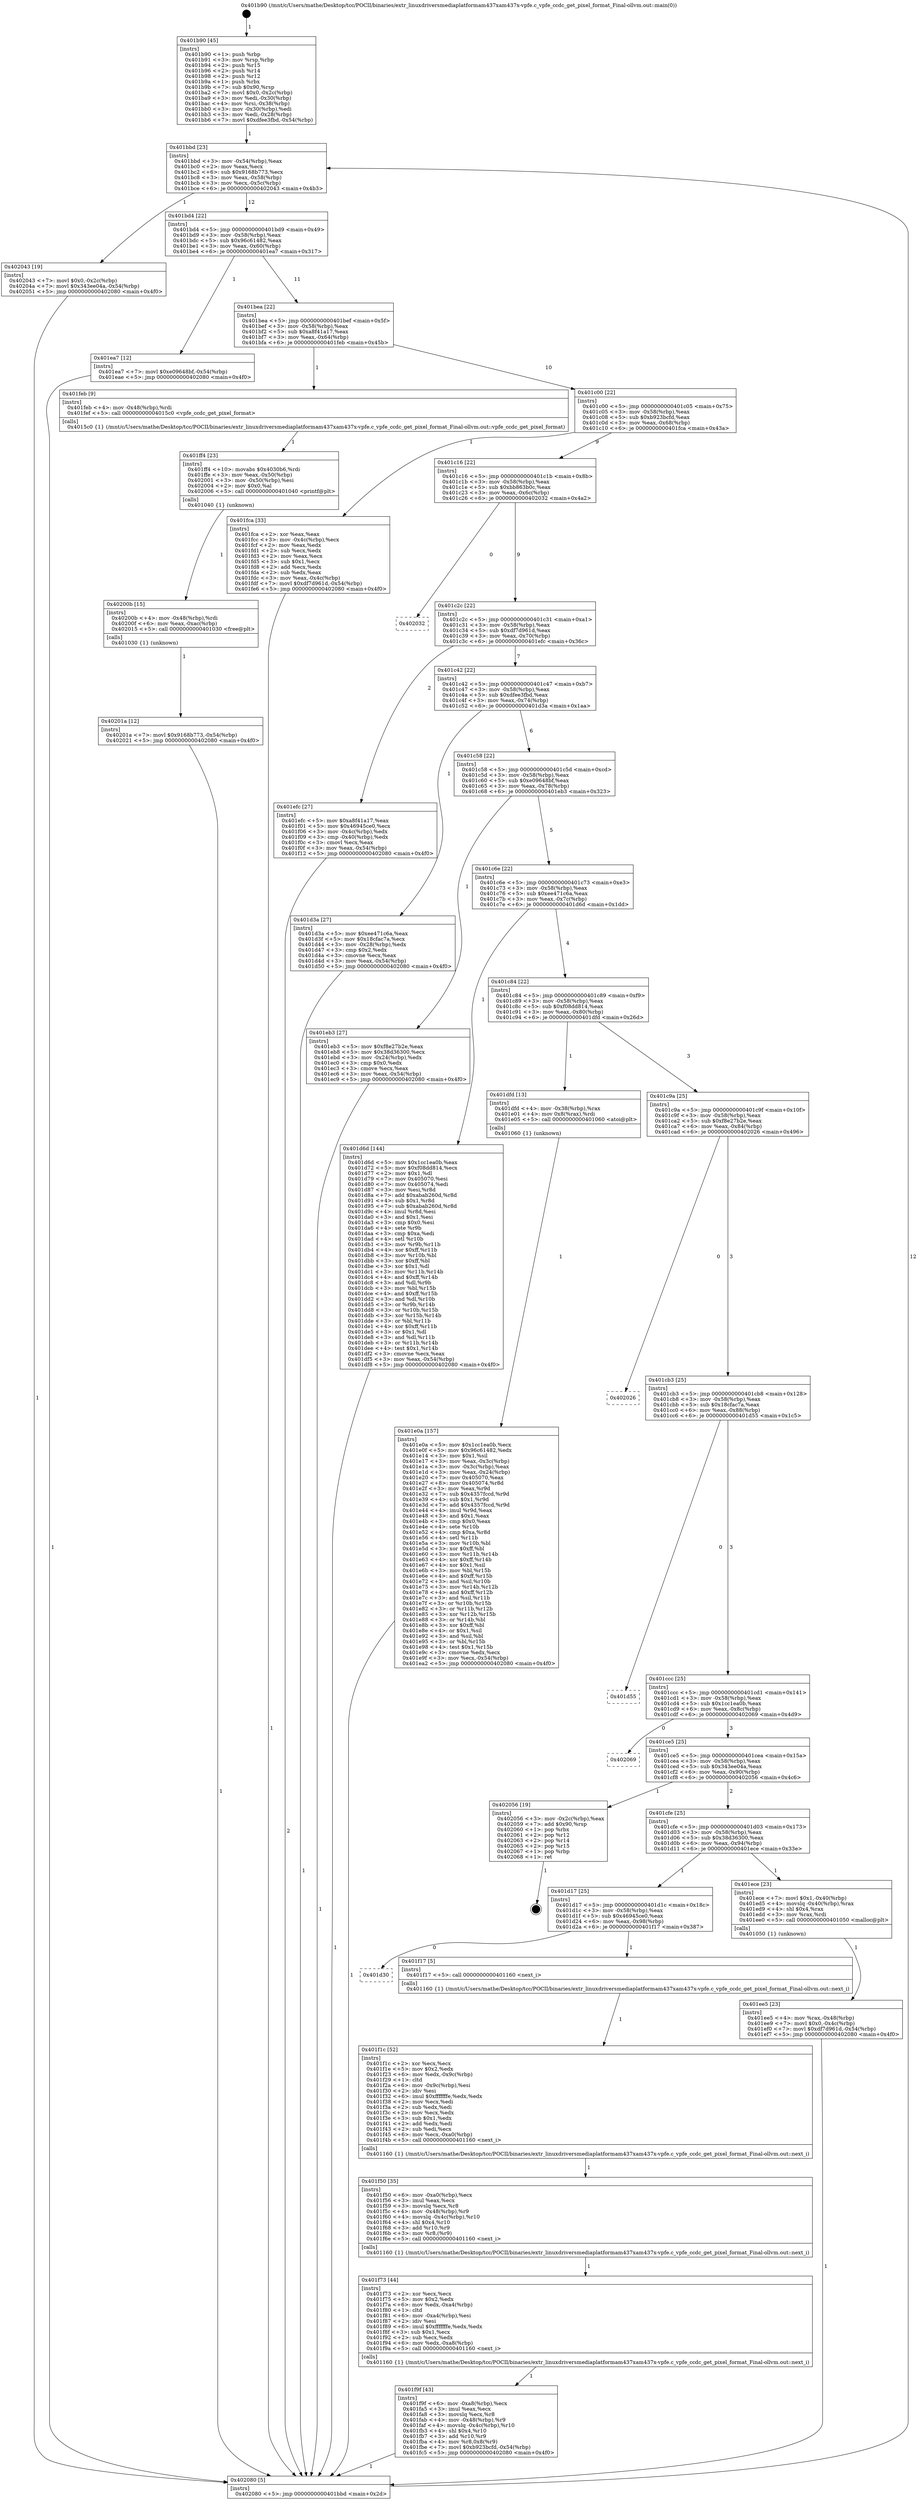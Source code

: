 digraph "0x401b90" {
  label = "0x401b90 (/mnt/c/Users/mathe/Desktop/tcc/POCII/binaries/extr_linuxdriversmediaplatformam437xam437x-vpfe.c_vpfe_ccdc_get_pixel_format_Final-ollvm.out::main(0))"
  labelloc = "t"
  node[shape=record]

  Entry [label="",width=0.3,height=0.3,shape=circle,fillcolor=black,style=filled]
  "0x401bbd" [label="{
     0x401bbd [23]\l
     | [instrs]\l
     &nbsp;&nbsp;0x401bbd \<+3\>: mov -0x54(%rbp),%eax\l
     &nbsp;&nbsp;0x401bc0 \<+2\>: mov %eax,%ecx\l
     &nbsp;&nbsp;0x401bc2 \<+6\>: sub $0x9168b773,%ecx\l
     &nbsp;&nbsp;0x401bc8 \<+3\>: mov %eax,-0x58(%rbp)\l
     &nbsp;&nbsp;0x401bcb \<+3\>: mov %ecx,-0x5c(%rbp)\l
     &nbsp;&nbsp;0x401bce \<+6\>: je 0000000000402043 \<main+0x4b3\>\l
  }"]
  "0x402043" [label="{
     0x402043 [19]\l
     | [instrs]\l
     &nbsp;&nbsp;0x402043 \<+7\>: movl $0x0,-0x2c(%rbp)\l
     &nbsp;&nbsp;0x40204a \<+7\>: movl $0x343ee04a,-0x54(%rbp)\l
     &nbsp;&nbsp;0x402051 \<+5\>: jmp 0000000000402080 \<main+0x4f0\>\l
  }"]
  "0x401bd4" [label="{
     0x401bd4 [22]\l
     | [instrs]\l
     &nbsp;&nbsp;0x401bd4 \<+5\>: jmp 0000000000401bd9 \<main+0x49\>\l
     &nbsp;&nbsp;0x401bd9 \<+3\>: mov -0x58(%rbp),%eax\l
     &nbsp;&nbsp;0x401bdc \<+5\>: sub $0x96c61482,%eax\l
     &nbsp;&nbsp;0x401be1 \<+3\>: mov %eax,-0x60(%rbp)\l
     &nbsp;&nbsp;0x401be4 \<+6\>: je 0000000000401ea7 \<main+0x317\>\l
  }"]
  Exit [label="",width=0.3,height=0.3,shape=circle,fillcolor=black,style=filled,peripheries=2]
  "0x401ea7" [label="{
     0x401ea7 [12]\l
     | [instrs]\l
     &nbsp;&nbsp;0x401ea7 \<+7\>: movl $0xe09648bf,-0x54(%rbp)\l
     &nbsp;&nbsp;0x401eae \<+5\>: jmp 0000000000402080 \<main+0x4f0\>\l
  }"]
  "0x401bea" [label="{
     0x401bea [22]\l
     | [instrs]\l
     &nbsp;&nbsp;0x401bea \<+5\>: jmp 0000000000401bef \<main+0x5f\>\l
     &nbsp;&nbsp;0x401bef \<+3\>: mov -0x58(%rbp),%eax\l
     &nbsp;&nbsp;0x401bf2 \<+5\>: sub $0xa8f41a17,%eax\l
     &nbsp;&nbsp;0x401bf7 \<+3\>: mov %eax,-0x64(%rbp)\l
     &nbsp;&nbsp;0x401bfa \<+6\>: je 0000000000401feb \<main+0x45b\>\l
  }"]
  "0x40201a" [label="{
     0x40201a [12]\l
     | [instrs]\l
     &nbsp;&nbsp;0x40201a \<+7\>: movl $0x9168b773,-0x54(%rbp)\l
     &nbsp;&nbsp;0x402021 \<+5\>: jmp 0000000000402080 \<main+0x4f0\>\l
  }"]
  "0x401feb" [label="{
     0x401feb [9]\l
     | [instrs]\l
     &nbsp;&nbsp;0x401feb \<+4\>: mov -0x48(%rbp),%rdi\l
     &nbsp;&nbsp;0x401fef \<+5\>: call 00000000004015c0 \<vpfe_ccdc_get_pixel_format\>\l
     | [calls]\l
     &nbsp;&nbsp;0x4015c0 \{1\} (/mnt/c/Users/mathe/Desktop/tcc/POCII/binaries/extr_linuxdriversmediaplatformam437xam437x-vpfe.c_vpfe_ccdc_get_pixel_format_Final-ollvm.out::vpfe_ccdc_get_pixel_format)\l
  }"]
  "0x401c00" [label="{
     0x401c00 [22]\l
     | [instrs]\l
     &nbsp;&nbsp;0x401c00 \<+5\>: jmp 0000000000401c05 \<main+0x75\>\l
     &nbsp;&nbsp;0x401c05 \<+3\>: mov -0x58(%rbp),%eax\l
     &nbsp;&nbsp;0x401c08 \<+5\>: sub $0xb923bcfd,%eax\l
     &nbsp;&nbsp;0x401c0d \<+3\>: mov %eax,-0x68(%rbp)\l
     &nbsp;&nbsp;0x401c10 \<+6\>: je 0000000000401fca \<main+0x43a\>\l
  }"]
  "0x40200b" [label="{
     0x40200b [15]\l
     | [instrs]\l
     &nbsp;&nbsp;0x40200b \<+4\>: mov -0x48(%rbp),%rdi\l
     &nbsp;&nbsp;0x40200f \<+6\>: mov %eax,-0xac(%rbp)\l
     &nbsp;&nbsp;0x402015 \<+5\>: call 0000000000401030 \<free@plt\>\l
     | [calls]\l
     &nbsp;&nbsp;0x401030 \{1\} (unknown)\l
  }"]
  "0x401fca" [label="{
     0x401fca [33]\l
     | [instrs]\l
     &nbsp;&nbsp;0x401fca \<+2\>: xor %eax,%eax\l
     &nbsp;&nbsp;0x401fcc \<+3\>: mov -0x4c(%rbp),%ecx\l
     &nbsp;&nbsp;0x401fcf \<+2\>: mov %eax,%edx\l
     &nbsp;&nbsp;0x401fd1 \<+2\>: sub %ecx,%edx\l
     &nbsp;&nbsp;0x401fd3 \<+2\>: mov %eax,%ecx\l
     &nbsp;&nbsp;0x401fd5 \<+3\>: sub $0x1,%ecx\l
     &nbsp;&nbsp;0x401fd8 \<+2\>: add %ecx,%edx\l
     &nbsp;&nbsp;0x401fda \<+2\>: sub %edx,%eax\l
     &nbsp;&nbsp;0x401fdc \<+3\>: mov %eax,-0x4c(%rbp)\l
     &nbsp;&nbsp;0x401fdf \<+7\>: movl $0xdf7d961d,-0x54(%rbp)\l
     &nbsp;&nbsp;0x401fe6 \<+5\>: jmp 0000000000402080 \<main+0x4f0\>\l
  }"]
  "0x401c16" [label="{
     0x401c16 [22]\l
     | [instrs]\l
     &nbsp;&nbsp;0x401c16 \<+5\>: jmp 0000000000401c1b \<main+0x8b\>\l
     &nbsp;&nbsp;0x401c1b \<+3\>: mov -0x58(%rbp),%eax\l
     &nbsp;&nbsp;0x401c1e \<+5\>: sub $0xbb863b0c,%eax\l
     &nbsp;&nbsp;0x401c23 \<+3\>: mov %eax,-0x6c(%rbp)\l
     &nbsp;&nbsp;0x401c26 \<+6\>: je 0000000000402032 \<main+0x4a2\>\l
  }"]
  "0x401ff4" [label="{
     0x401ff4 [23]\l
     | [instrs]\l
     &nbsp;&nbsp;0x401ff4 \<+10\>: movabs $0x4030b6,%rdi\l
     &nbsp;&nbsp;0x401ffe \<+3\>: mov %eax,-0x50(%rbp)\l
     &nbsp;&nbsp;0x402001 \<+3\>: mov -0x50(%rbp),%esi\l
     &nbsp;&nbsp;0x402004 \<+2\>: mov $0x0,%al\l
     &nbsp;&nbsp;0x402006 \<+5\>: call 0000000000401040 \<printf@plt\>\l
     | [calls]\l
     &nbsp;&nbsp;0x401040 \{1\} (unknown)\l
  }"]
  "0x402032" [label="{
     0x402032\l
  }", style=dashed]
  "0x401c2c" [label="{
     0x401c2c [22]\l
     | [instrs]\l
     &nbsp;&nbsp;0x401c2c \<+5\>: jmp 0000000000401c31 \<main+0xa1\>\l
     &nbsp;&nbsp;0x401c31 \<+3\>: mov -0x58(%rbp),%eax\l
     &nbsp;&nbsp;0x401c34 \<+5\>: sub $0xdf7d961d,%eax\l
     &nbsp;&nbsp;0x401c39 \<+3\>: mov %eax,-0x70(%rbp)\l
     &nbsp;&nbsp;0x401c3c \<+6\>: je 0000000000401efc \<main+0x36c\>\l
  }"]
  "0x401f9f" [label="{
     0x401f9f [43]\l
     | [instrs]\l
     &nbsp;&nbsp;0x401f9f \<+6\>: mov -0xa8(%rbp),%ecx\l
     &nbsp;&nbsp;0x401fa5 \<+3\>: imul %eax,%ecx\l
     &nbsp;&nbsp;0x401fa8 \<+3\>: movslq %ecx,%r8\l
     &nbsp;&nbsp;0x401fab \<+4\>: mov -0x48(%rbp),%r9\l
     &nbsp;&nbsp;0x401faf \<+4\>: movslq -0x4c(%rbp),%r10\l
     &nbsp;&nbsp;0x401fb3 \<+4\>: shl $0x4,%r10\l
     &nbsp;&nbsp;0x401fb7 \<+3\>: add %r10,%r9\l
     &nbsp;&nbsp;0x401fba \<+4\>: mov %r8,0x8(%r9)\l
     &nbsp;&nbsp;0x401fbe \<+7\>: movl $0xb923bcfd,-0x54(%rbp)\l
     &nbsp;&nbsp;0x401fc5 \<+5\>: jmp 0000000000402080 \<main+0x4f0\>\l
  }"]
  "0x401efc" [label="{
     0x401efc [27]\l
     | [instrs]\l
     &nbsp;&nbsp;0x401efc \<+5\>: mov $0xa8f41a17,%eax\l
     &nbsp;&nbsp;0x401f01 \<+5\>: mov $0x46945ce0,%ecx\l
     &nbsp;&nbsp;0x401f06 \<+3\>: mov -0x4c(%rbp),%edx\l
     &nbsp;&nbsp;0x401f09 \<+3\>: cmp -0x40(%rbp),%edx\l
     &nbsp;&nbsp;0x401f0c \<+3\>: cmovl %ecx,%eax\l
     &nbsp;&nbsp;0x401f0f \<+3\>: mov %eax,-0x54(%rbp)\l
     &nbsp;&nbsp;0x401f12 \<+5\>: jmp 0000000000402080 \<main+0x4f0\>\l
  }"]
  "0x401c42" [label="{
     0x401c42 [22]\l
     | [instrs]\l
     &nbsp;&nbsp;0x401c42 \<+5\>: jmp 0000000000401c47 \<main+0xb7\>\l
     &nbsp;&nbsp;0x401c47 \<+3\>: mov -0x58(%rbp),%eax\l
     &nbsp;&nbsp;0x401c4a \<+5\>: sub $0xdfee3fbd,%eax\l
     &nbsp;&nbsp;0x401c4f \<+3\>: mov %eax,-0x74(%rbp)\l
     &nbsp;&nbsp;0x401c52 \<+6\>: je 0000000000401d3a \<main+0x1aa\>\l
  }"]
  "0x401f73" [label="{
     0x401f73 [44]\l
     | [instrs]\l
     &nbsp;&nbsp;0x401f73 \<+2\>: xor %ecx,%ecx\l
     &nbsp;&nbsp;0x401f75 \<+5\>: mov $0x2,%edx\l
     &nbsp;&nbsp;0x401f7a \<+6\>: mov %edx,-0xa4(%rbp)\l
     &nbsp;&nbsp;0x401f80 \<+1\>: cltd\l
     &nbsp;&nbsp;0x401f81 \<+6\>: mov -0xa4(%rbp),%esi\l
     &nbsp;&nbsp;0x401f87 \<+2\>: idiv %esi\l
     &nbsp;&nbsp;0x401f89 \<+6\>: imul $0xfffffffe,%edx,%edx\l
     &nbsp;&nbsp;0x401f8f \<+3\>: sub $0x1,%ecx\l
     &nbsp;&nbsp;0x401f92 \<+2\>: sub %ecx,%edx\l
     &nbsp;&nbsp;0x401f94 \<+6\>: mov %edx,-0xa8(%rbp)\l
     &nbsp;&nbsp;0x401f9a \<+5\>: call 0000000000401160 \<next_i\>\l
     | [calls]\l
     &nbsp;&nbsp;0x401160 \{1\} (/mnt/c/Users/mathe/Desktop/tcc/POCII/binaries/extr_linuxdriversmediaplatformam437xam437x-vpfe.c_vpfe_ccdc_get_pixel_format_Final-ollvm.out::next_i)\l
  }"]
  "0x401d3a" [label="{
     0x401d3a [27]\l
     | [instrs]\l
     &nbsp;&nbsp;0x401d3a \<+5\>: mov $0xee471c6a,%eax\l
     &nbsp;&nbsp;0x401d3f \<+5\>: mov $0x18cfac7a,%ecx\l
     &nbsp;&nbsp;0x401d44 \<+3\>: mov -0x28(%rbp),%edx\l
     &nbsp;&nbsp;0x401d47 \<+3\>: cmp $0x2,%edx\l
     &nbsp;&nbsp;0x401d4a \<+3\>: cmovne %ecx,%eax\l
     &nbsp;&nbsp;0x401d4d \<+3\>: mov %eax,-0x54(%rbp)\l
     &nbsp;&nbsp;0x401d50 \<+5\>: jmp 0000000000402080 \<main+0x4f0\>\l
  }"]
  "0x401c58" [label="{
     0x401c58 [22]\l
     | [instrs]\l
     &nbsp;&nbsp;0x401c58 \<+5\>: jmp 0000000000401c5d \<main+0xcd\>\l
     &nbsp;&nbsp;0x401c5d \<+3\>: mov -0x58(%rbp),%eax\l
     &nbsp;&nbsp;0x401c60 \<+5\>: sub $0xe09648bf,%eax\l
     &nbsp;&nbsp;0x401c65 \<+3\>: mov %eax,-0x78(%rbp)\l
     &nbsp;&nbsp;0x401c68 \<+6\>: je 0000000000401eb3 \<main+0x323\>\l
  }"]
  "0x402080" [label="{
     0x402080 [5]\l
     | [instrs]\l
     &nbsp;&nbsp;0x402080 \<+5\>: jmp 0000000000401bbd \<main+0x2d\>\l
  }"]
  "0x401b90" [label="{
     0x401b90 [45]\l
     | [instrs]\l
     &nbsp;&nbsp;0x401b90 \<+1\>: push %rbp\l
     &nbsp;&nbsp;0x401b91 \<+3\>: mov %rsp,%rbp\l
     &nbsp;&nbsp;0x401b94 \<+2\>: push %r15\l
     &nbsp;&nbsp;0x401b96 \<+2\>: push %r14\l
     &nbsp;&nbsp;0x401b98 \<+2\>: push %r12\l
     &nbsp;&nbsp;0x401b9a \<+1\>: push %rbx\l
     &nbsp;&nbsp;0x401b9b \<+7\>: sub $0x90,%rsp\l
     &nbsp;&nbsp;0x401ba2 \<+7\>: movl $0x0,-0x2c(%rbp)\l
     &nbsp;&nbsp;0x401ba9 \<+3\>: mov %edi,-0x30(%rbp)\l
     &nbsp;&nbsp;0x401bac \<+4\>: mov %rsi,-0x38(%rbp)\l
     &nbsp;&nbsp;0x401bb0 \<+3\>: mov -0x30(%rbp),%edi\l
     &nbsp;&nbsp;0x401bb3 \<+3\>: mov %edi,-0x28(%rbp)\l
     &nbsp;&nbsp;0x401bb6 \<+7\>: movl $0xdfee3fbd,-0x54(%rbp)\l
  }"]
  "0x401f50" [label="{
     0x401f50 [35]\l
     | [instrs]\l
     &nbsp;&nbsp;0x401f50 \<+6\>: mov -0xa0(%rbp),%ecx\l
     &nbsp;&nbsp;0x401f56 \<+3\>: imul %eax,%ecx\l
     &nbsp;&nbsp;0x401f59 \<+3\>: movslq %ecx,%r8\l
     &nbsp;&nbsp;0x401f5c \<+4\>: mov -0x48(%rbp),%r9\l
     &nbsp;&nbsp;0x401f60 \<+4\>: movslq -0x4c(%rbp),%r10\l
     &nbsp;&nbsp;0x401f64 \<+4\>: shl $0x4,%r10\l
     &nbsp;&nbsp;0x401f68 \<+3\>: add %r10,%r9\l
     &nbsp;&nbsp;0x401f6b \<+3\>: mov %r8,(%r9)\l
     &nbsp;&nbsp;0x401f6e \<+5\>: call 0000000000401160 \<next_i\>\l
     | [calls]\l
     &nbsp;&nbsp;0x401160 \{1\} (/mnt/c/Users/mathe/Desktop/tcc/POCII/binaries/extr_linuxdriversmediaplatformam437xam437x-vpfe.c_vpfe_ccdc_get_pixel_format_Final-ollvm.out::next_i)\l
  }"]
  "0x401eb3" [label="{
     0x401eb3 [27]\l
     | [instrs]\l
     &nbsp;&nbsp;0x401eb3 \<+5\>: mov $0xf8e27b2e,%eax\l
     &nbsp;&nbsp;0x401eb8 \<+5\>: mov $0x38d36300,%ecx\l
     &nbsp;&nbsp;0x401ebd \<+3\>: mov -0x24(%rbp),%edx\l
     &nbsp;&nbsp;0x401ec0 \<+3\>: cmp $0x0,%edx\l
     &nbsp;&nbsp;0x401ec3 \<+3\>: cmove %ecx,%eax\l
     &nbsp;&nbsp;0x401ec6 \<+3\>: mov %eax,-0x54(%rbp)\l
     &nbsp;&nbsp;0x401ec9 \<+5\>: jmp 0000000000402080 \<main+0x4f0\>\l
  }"]
  "0x401c6e" [label="{
     0x401c6e [22]\l
     | [instrs]\l
     &nbsp;&nbsp;0x401c6e \<+5\>: jmp 0000000000401c73 \<main+0xe3\>\l
     &nbsp;&nbsp;0x401c73 \<+3\>: mov -0x58(%rbp),%eax\l
     &nbsp;&nbsp;0x401c76 \<+5\>: sub $0xee471c6a,%eax\l
     &nbsp;&nbsp;0x401c7b \<+3\>: mov %eax,-0x7c(%rbp)\l
     &nbsp;&nbsp;0x401c7e \<+6\>: je 0000000000401d6d \<main+0x1dd\>\l
  }"]
  "0x401f1c" [label="{
     0x401f1c [52]\l
     | [instrs]\l
     &nbsp;&nbsp;0x401f1c \<+2\>: xor %ecx,%ecx\l
     &nbsp;&nbsp;0x401f1e \<+5\>: mov $0x2,%edx\l
     &nbsp;&nbsp;0x401f23 \<+6\>: mov %edx,-0x9c(%rbp)\l
     &nbsp;&nbsp;0x401f29 \<+1\>: cltd\l
     &nbsp;&nbsp;0x401f2a \<+6\>: mov -0x9c(%rbp),%esi\l
     &nbsp;&nbsp;0x401f30 \<+2\>: idiv %esi\l
     &nbsp;&nbsp;0x401f32 \<+6\>: imul $0xfffffffe,%edx,%edx\l
     &nbsp;&nbsp;0x401f38 \<+2\>: mov %ecx,%edi\l
     &nbsp;&nbsp;0x401f3a \<+2\>: sub %edx,%edi\l
     &nbsp;&nbsp;0x401f3c \<+2\>: mov %ecx,%edx\l
     &nbsp;&nbsp;0x401f3e \<+3\>: sub $0x1,%edx\l
     &nbsp;&nbsp;0x401f41 \<+2\>: add %edx,%edi\l
     &nbsp;&nbsp;0x401f43 \<+2\>: sub %edi,%ecx\l
     &nbsp;&nbsp;0x401f45 \<+6\>: mov %ecx,-0xa0(%rbp)\l
     &nbsp;&nbsp;0x401f4b \<+5\>: call 0000000000401160 \<next_i\>\l
     | [calls]\l
     &nbsp;&nbsp;0x401160 \{1\} (/mnt/c/Users/mathe/Desktop/tcc/POCII/binaries/extr_linuxdriversmediaplatformam437xam437x-vpfe.c_vpfe_ccdc_get_pixel_format_Final-ollvm.out::next_i)\l
  }"]
  "0x401d6d" [label="{
     0x401d6d [144]\l
     | [instrs]\l
     &nbsp;&nbsp;0x401d6d \<+5\>: mov $0x1cc1ea0b,%eax\l
     &nbsp;&nbsp;0x401d72 \<+5\>: mov $0xf08dd814,%ecx\l
     &nbsp;&nbsp;0x401d77 \<+2\>: mov $0x1,%dl\l
     &nbsp;&nbsp;0x401d79 \<+7\>: mov 0x405070,%esi\l
     &nbsp;&nbsp;0x401d80 \<+7\>: mov 0x405074,%edi\l
     &nbsp;&nbsp;0x401d87 \<+3\>: mov %esi,%r8d\l
     &nbsp;&nbsp;0x401d8a \<+7\>: add $0xabab260d,%r8d\l
     &nbsp;&nbsp;0x401d91 \<+4\>: sub $0x1,%r8d\l
     &nbsp;&nbsp;0x401d95 \<+7\>: sub $0xabab260d,%r8d\l
     &nbsp;&nbsp;0x401d9c \<+4\>: imul %r8d,%esi\l
     &nbsp;&nbsp;0x401da0 \<+3\>: and $0x1,%esi\l
     &nbsp;&nbsp;0x401da3 \<+3\>: cmp $0x0,%esi\l
     &nbsp;&nbsp;0x401da6 \<+4\>: sete %r9b\l
     &nbsp;&nbsp;0x401daa \<+3\>: cmp $0xa,%edi\l
     &nbsp;&nbsp;0x401dad \<+4\>: setl %r10b\l
     &nbsp;&nbsp;0x401db1 \<+3\>: mov %r9b,%r11b\l
     &nbsp;&nbsp;0x401db4 \<+4\>: xor $0xff,%r11b\l
     &nbsp;&nbsp;0x401db8 \<+3\>: mov %r10b,%bl\l
     &nbsp;&nbsp;0x401dbb \<+3\>: xor $0xff,%bl\l
     &nbsp;&nbsp;0x401dbe \<+3\>: xor $0x1,%dl\l
     &nbsp;&nbsp;0x401dc1 \<+3\>: mov %r11b,%r14b\l
     &nbsp;&nbsp;0x401dc4 \<+4\>: and $0xff,%r14b\l
     &nbsp;&nbsp;0x401dc8 \<+3\>: and %dl,%r9b\l
     &nbsp;&nbsp;0x401dcb \<+3\>: mov %bl,%r15b\l
     &nbsp;&nbsp;0x401dce \<+4\>: and $0xff,%r15b\l
     &nbsp;&nbsp;0x401dd2 \<+3\>: and %dl,%r10b\l
     &nbsp;&nbsp;0x401dd5 \<+3\>: or %r9b,%r14b\l
     &nbsp;&nbsp;0x401dd8 \<+3\>: or %r10b,%r15b\l
     &nbsp;&nbsp;0x401ddb \<+3\>: xor %r15b,%r14b\l
     &nbsp;&nbsp;0x401dde \<+3\>: or %bl,%r11b\l
     &nbsp;&nbsp;0x401de1 \<+4\>: xor $0xff,%r11b\l
     &nbsp;&nbsp;0x401de5 \<+3\>: or $0x1,%dl\l
     &nbsp;&nbsp;0x401de8 \<+3\>: and %dl,%r11b\l
     &nbsp;&nbsp;0x401deb \<+3\>: or %r11b,%r14b\l
     &nbsp;&nbsp;0x401dee \<+4\>: test $0x1,%r14b\l
     &nbsp;&nbsp;0x401df2 \<+3\>: cmovne %ecx,%eax\l
     &nbsp;&nbsp;0x401df5 \<+3\>: mov %eax,-0x54(%rbp)\l
     &nbsp;&nbsp;0x401df8 \<+5\>: jmp 0000000000402080 \<main+0x4f0\>\l
  }"]
  "0x401c84" [label="{
     0x401c84 [22]\l
     | [instrs]\l
     &nbsp;&nbsp;0x401c84 \<+5\>: jmp 0000000000401c89 \<main+0xf9\>\l
     &nbsp;&nbsp;0x401c89 \<+3\>: mov -0x58(%rbp),%eax\l
     &nbsp;&nbsp;0x401c8c \<+5\>: sub $0xf08dd814,%eax\l
     &nbsp;&nbsp;0x401c91 \<+3\>: mov %eax,-0x80(%rbp)\l
     &nbsp;&nbsp;0x401c94 \<+6\>: je 0000000000401dfd \<main+0x26d\>\l
  }"]
  "0x401d30" [label="{
     0x401d30\l
  }", style=dashed]
  "0x401dfd" [label="{
     0x401dfd [13]\l
     | [instrs]\l
     &nbsp;&nbsp;0x401dfd \<+4\>: mov -0x38(%rbp),%rax\l
     &nbsp;&nbsp;0x401e01 \<+4\>: mov 0x8(%rax),%rdi\l
     &nbsp;&nbsp;0x401e05 \<+5\>: call 0000000000401060 \<atoi@plt\>\l
     | [calls]\l
     &nbsp;&nbsp;0x401060 \{1\} (unknown)\l
  }"]
  "0x401c9a" [label="{
     0x401c9a [25]\l
     | [instrs]\l
     &nbsp;&nbsp;0x401c9a \<+5\>: jmp 0000000000401c9f \<main+0x10f\>\l
     &nbsp;&nbsp;0x401c9f \<+3\>: mov -0x58(%rbp),%eax\l
     &nbsp;&nbsp;0x401ca2 \<+5\>: sub $0xf8e27b2e,%eax\l
     &nbsp;&nbsp;0x401ca7 \<+6\>: mov %eax,-0x84(%rbp)\l
     &nbsp;&nbsp;0x401cad \<+6\>: je 0000000000402026 \<main+0x496\>\l
  }"]
  "0x401e0a" [label="{
     0x401e0a [157]\l
     | [instrs]\l
     &nbsp;&nbsp;0x401e0a \<+5\>: mov $0x1cc1ea0b,%ecx\l
     &nbsp;&nbsp;0x401e0f \<+5\>: mov $0x96c61482,%edx\l
     &nbsp;&nbsp;0x401e14 \<+3\>: mov $0x1,%sil\l
     &nbsp;&nbsp;0x401e17 \<+3\>: mov %eax,-0x3c(%rbp)\l
     &nbsp;&nbsp;0x401e1a \<+3\>: mov -0x3c(%rbp),%eax\l
     &nbsp;&nbsp;0x401e1d \<+3\>: mov %eax,-0x24(%rbp)\l
     &nbsp;&nbsp;0x401e20 \<+7\>: mov 0x405070,%eax\l
     &nbsp;&nbsp;0x401e27 \<+8\>: mov 0x405074,%r8d\l
     &nbsp;&nbsp;0x401e2f \<+3\>: mov %eax,%r9d\l
     &nbsp;&nbsp;0x401e32 \<+7\>: sub $0x4357fccd,%r9d\l
     &nbsp;&nbsp;0x401e39 \<+4\>: sub $0x1,%r9d\l
     &nbsp;&nbsp;0x401e3d \<+7\>: add $0x4357fccd,%r9d\l
     &nbsp;&nbsp;0x401e44 \<+4\>: imul %r9d,%eax\l
     &nbsp;&nbsp;0x401e48 \<+3\>: and $0x1,%eax\l
     &nbsp;&nbsp;0x401e4b \<+3\>: cmp $0x0,%eax\l
     &nbsp;&nbsp;0x401e4e \<+4\>: sete %r10b\l
     &nbsp;&nbsp;0x401e52 \<+4\>: cmp $0xa,%r8d\l
     &nbsp;&nbsp;0x401e56 \<+4\>: setl %r11b\l
     &nbsp;&nbsp;0x401e5a \<+3\>: mov %r10b,%bl\l
     &nbsp;&nbsp;0x401e5d \<+3\>: xor $0xff,%bl\l
     &nbsp;&nbsp;0x401e60 \<+3\>: mov %r11b,%r14b\l
     &nbsp;&nbsp;0x401e63 \<+4\>: xor $0xff,%r14b\l
     &nbsp;&nbsp;0x401e67 \<+4\>: xor $0x1,%sil\l
     &nbsp;&nbsp;0x401e6b \<+3\>: mov %bl,%r15b\l
     &nbsp;&nbsp;0x401e6e \<+4\>: and $0xff,%r15b\l
     &nbsp;&nbsp;0x401e72 \<+3\>: and %sil,%r10b\l
     &nbsp;&nbsp;0x401e75 \<+3\>: mov %r14b,%r12b\l
     &nbsp;&nbsp;0x401e78 \<+4\>: and $0xff,%r12b\l
     &nbsp;&nbsp;0x401e7c \<+3\>: and %sil,%r11b\l
     &nbsp;&nbsp;0x401e7f \<+3\>: or %r10b,%r15b\l
     &nbsp;&nbsp;0x401e82 \<+3\>: or %r11b,%r12b\l
     &nbsp;&nbsp;0x401e85 \<+3\>: xor %r12b,%r15b\l
     &nbsp;&nbsp;0x401e88 \<+3\>: or %r14b,%bl\l
     &nbsp;&nbsp;0x401e8b \<+3\>: xor $0xff,%bl\l
     &nbsp;&nbsp;0x401e8e \<+4\>: or $0x1,%sil\l
     &nbsp;&nbsp;0x401e92 \<+3\>: and %sil,%bl\l
     &nbsp;&nbsp;0x401e95 \<+3\>: or %bl,%r15b\l
     &nbsp;&nbsp;0x401e98 \<+4\>: test $0x1,%r15b\l
     &nbsp;&nbsp;0x401e9c \<+3\>: cmovne %edx,%ecx\l
     &nbsp;&nbsp;0x401e9f \<+3\>: mov %ecx,-0x54(%rbp)\l
     &nbsp;&nbsp;0x401ea2 \<+5\>: jmp 0000000000402080 \<main+0x4f0\>\l
  }"]
  "0x401f17" [label="{
     0x401f17 [5]\l
     | [instrs]\l
     &nbsp;&nbsp;0x401f17 \<+5\>: call 0000000000401160 \<next_i\>\l
     | [calls]\l
     &nbsp;&nbsp;0x401160 \{1\} (/mnt/c/Users/mathe/Desktop/tcc/POCII/binaries/extr_linuxdriversmediaplatformam437xam437x-vpfe.c_vpfe_ccdc_get_pixel_format_Final-ollvm.out::next_i)\l
  }"]
  "0x402026" [label="{
     0x402026\l
  }", style=dashed]
  "0x401cb3" [label="{
     0x401cb3 [25]\l
     | [instrs]\l
     &nbsp;&nbsp;0x401cb3 \<+5\>: jmp 0000000000401cb8 \<main+0x128\>\l
     &nbsp;&nbsp;0x401cb8 \<+3\>: mov -0x58(%rbp),%eax\l
     &nbsp;&nbsp;0x401cbb \<+5\>: sub $0x18cfac7a,%eax\l
     &nbsp;&nbsp;0x401cc0 \<+6\>: mov %eax,-0x88(%rbp)\l
     &nbsp;&nbsp;0x401cc6 \<+6\>: je 0000000000401d55 \<main+0x1c5\>\l
  }"]
  "0x401ee5" [label="{
     0x401ee5 [23]\l
     | [instrs]\l
     &nbsp;&nbsp;0x401ee5 \<+4\>: mov %rax,-0x48(%rbp)\l
     &nbsp;&nbsp;0x401ee9 \<+7\>: movl $0x0,-0x4c(%rbp)\l
     &nbsp;&nbsp;0x401ef0 \<+7\>: movl $0xdf7d961d,-0x54(%rbp)\l
     &nbsp;&nbsp;0x401ef7 \<+5\>: jmp 0000000000402080 \<main+0x4f0\>\l
  }"]
  "0x401d55" [label="{
     0x401d55\l
  }", style=dashed]
  "0x401ccc" [label="{
     0x401ccc [25]\l
     | [instrs]\l
     &nbsp;&nbsp;0x401ccc \<+5\>: jmp 0000000000401cd1 \<main+0x141\>\l
     &nbsp;&nbsp;0x401cd1 \<+3\>: mov -0x58(%rbp),%eax\l
     &nbsp;&nbsp;0x401cd4 \<+5\>: sub $0x1cc1ea0b,%eax\l
     &nbsp;&nbsp;0x401cd9 \<+6\>: mov %eax,-0x8c(%rbp)\l
     &nbsp;&nbsp;0x401cdf \<+6\>: je 0000000000402069 \<main+0x4d9\>\l
  }"]
  "0x401d17" [label="{
     0x401d17 [25]\l
     | [instrs]\l
     &nbsp;&nbsp;0x401d17 \<+5\>: jmp 0000000000401d1c \<main+0x18c\>\l
     &nbsp;&nbsp;0x401d1c \<+3\>: mov -0x58(%rbp),%eax\l
     &nbsp;&nbsp;0x401d1f \<+5\>: sub $0x46945ce0,%eax\l
     &nbsp;&nbsp;0x401d24 \<+6\>: mov %eax,-0x98(%rbp)\l
     &nbsp;&nbsp;0x401d2a \<+6\>: je 0000000000401f17 \<main+0x387\>\l
  }"]
  "0x402069" [label="{
     0x402069\l
  }", style=dashed]
  "0x401ce5" [label="{
     0x401ce5 [25]\l
     | [instrs]\l
     &nbsp;&nbsp;0x401ce5 \<+5\>: jmp 0000000000401cea \<main+0x15a\>\l
     &nbsp;&nbsp;0x401cea \<+3\>: mov -0x58(%rbp),%eax\l
     &nbsp;&nbsp;0x401ced \<+5\>: sub $0x343ee04a,%eax\l
     &nbsp;&nbsp;0x401cf2 \<+6\>: mov %eax,-0x90(%rbp)\l
     &nbsp;&nbsp;0x401cf8 \<+6\>: je 0000000000402056 \<main+0x4c6\>\l
  }"]
  "0x401ece" [label="{
     0x401ece [23]\l
     | [instrs]\l
     &nbsp;&nbsp;0x401ece \<+7\>: movl $0x1,-0x40(%rbp)\l
     &nbsp;&nbsp;0x401ed5 \<+4\>: movslq -0x40(%rbp),%rax\l
     &nbsp;&nbsp;0x401ed9 \<+4\>: shl $0x4,%rax\l
     &nbsp;&nbsp;0x401edd \<+3\>: mov %rax,%rdi\l
     &nbsp;&nbsp;0x401ee0 \<+5\>: call 0000000000401050 \<malloc@plt\>\l
     | [calls]\l
     &nbsp;&nbsp;0x401050 \{1\} (unknown)\l
  }"]
  "0x402056" [label="{
     0x402056 [19]\l
     | [instrs]\l
     &nbsp;&nbsp;0x402056 \<+3\>: mov -0x2c(%rbp),%eax\l
     &nbsp;&nbsp;0x402059 \<+7\>: add $0x90,%rsp\l
     &nbsp;&nbsp;0x402060 \<+1\>: pop %rbx\l
     &nbsp;&nbsp;0x402061 \<+2\>: pop %r12\l
     &nbsp;&nbsp;0x402063 \<+2\>: pop %r14\l
     &nbsp;&nbsp;0x402065 \<+2\>: pop %r15\l
     &nbsp;&nbsp;0x402067 \<+1\>: pop %rbp\l
     &nbsp;&nbsp;0x402068 \<+1\>: ret\l
  }"]
  "0x401cfe" [label="{
     0x401cfe [25]\l
     | [instrs]\l
     &nbsp;&nbsp;0x401cfe \<+5\>: jmp 0000000000401d03 \<main+0x173\>\l
     &nbsp;&nbsp;0x401d03 \<+3\>: mov -0x58(%rbp),%eax\l
     &nbsp;&nbsp;0x401d06 \<+5\>: sub $0x38d36300,%eax\l
     &nbsp;&nbsp;0x401d0b \<+6\>: mov %eax,-0x94(%rbp)\l
     &nbsp;&nbsp;0x401d11 \<+6\>: je 0000000000401ece \<main+0x33e\>\l
  }"]
  Entry -> "0x401b90" [label=" 1"]
  "0x401bbd" -> "0x402043" [label=" 1"]
  "0x401bbd" -> "0x401bd4" [label=" 12"]
  "0x402056" -> Exit [label=" 1"]
  "0x401bd4" -> "0x401ea7" [label=" 1"]
  "0x401bd4" -> "0x401bea" [label=" 11"]
  "0x402043" -> "0x402080" [label=" 1"]
  "0x401bea" -> "0x401feb" [label=" 1"]
  "0x401bea" -> "0x401c00" [label=" 10"]
  "0x40201a" -> "0x402080" [label=" 1"]
  "0x401c00" -> "0x401fca" [label=" 1"]
  "0x401c00" -> "0x401c16" [label=" 9"]
  "0x40200b" -> "0x40201a" [label=" 1"]
  "0x401c16" -> "0x402032" [label=" 0"]
  "0x401c16" -> "0x401c2c" [label=" 9"]
  "0x401ff4" -> "0x40200b" [label=" 1"]
  "0x401c2c" -> "0x401efc" [label=" 2"]
  "0x401c2c" -> "0x401c42" [label=" 7"]
  "0x401feb" -> "0x401ff4" [label=" 1"]
  "0x401c42" -> "0x401d3a" [label=" 1"]
  "0x401c42" -> "0x401c58" [label=" 6"]
  "0x401d3a" -> "0x402080" [label=" 1"]
  "0x401b90" -> "0x401bbd" [label=" 1"]
  "0x402080" -> "0x401bbd" [label=" 12"]
  "0x401fca" -> "0x402080" [label=" 1"]
  "0x401c58" -> "0x401eb3" [label=" 1"]
  "0x401c58" -> "0x401c6e" [label=" 5"]
  "0x401f9f" -> "0x402080" [label=" 1"]
  "0x401c6e" -> "0x401d6d" [label=" 1"]
  "0x401c6e" -> "0x401c84" [label=" 4"]
  "0x401d6d" -> "0x402080" [label=" 1"]
  "0x401f73" -> "0x401f9f" [label=" 1"]
  "0x401c84" -> "0x401dfd" [label=" 1"]
  "0x401c84" -> "0x401c9a" [label=" 3"]
  "0x401dfd" -> "0x401e0a" [label=" 1"]
  "0x401e0a" -> "0x402080" [label=" 1"]
  "0x401ea7" -> "0x402080" [label=" 1"]
  "0x401eb3" -> "0x402080" [label=" 1"]
  "0x401f50" -> "0x401f73" [label=" 1"]
  "0x401c9a" -> "0x402026" [label=" 0"]
  "0x401c9a" -> "0x401cb3" [label=" 3"]
  "0x401f1c" -> "0x401f50" [label=" 1"]
  "0x401cb3" -> "0x401d55" [label=" 0"]
  "0x401cb3" -> "0x401ccc" [label=" 3"]
  "0x401d17" -> "0x401d30" [label=" 0"]
  "0x401ccc" -> "0x402069" [label=" 0"]
  "0x401ccc" -> "0x401ce5" [label=" 3"]
  "0x401d17" -> "0x401f17" [label=" 1"]
  "0x401ce5" -> "0x402056" [label=" 1"]
  "0x401ce5" -> "0x401cfe" [label=" 2"]
  "0x401f17" -> "0x401f1c" [label=" 1"]
  "0x401cfe" -> "0x401ece" [label=" 1"]
  "0x401cfe" -> "0x401d17" [label=" 1"]
  "0x401ece" -> "0x401ee5" [label=" 1"]
  "0x401ee5" -> "0x402080" [label=" 1"]
  "0x401efc" -> "0x402080" [label=" 2"]
}
